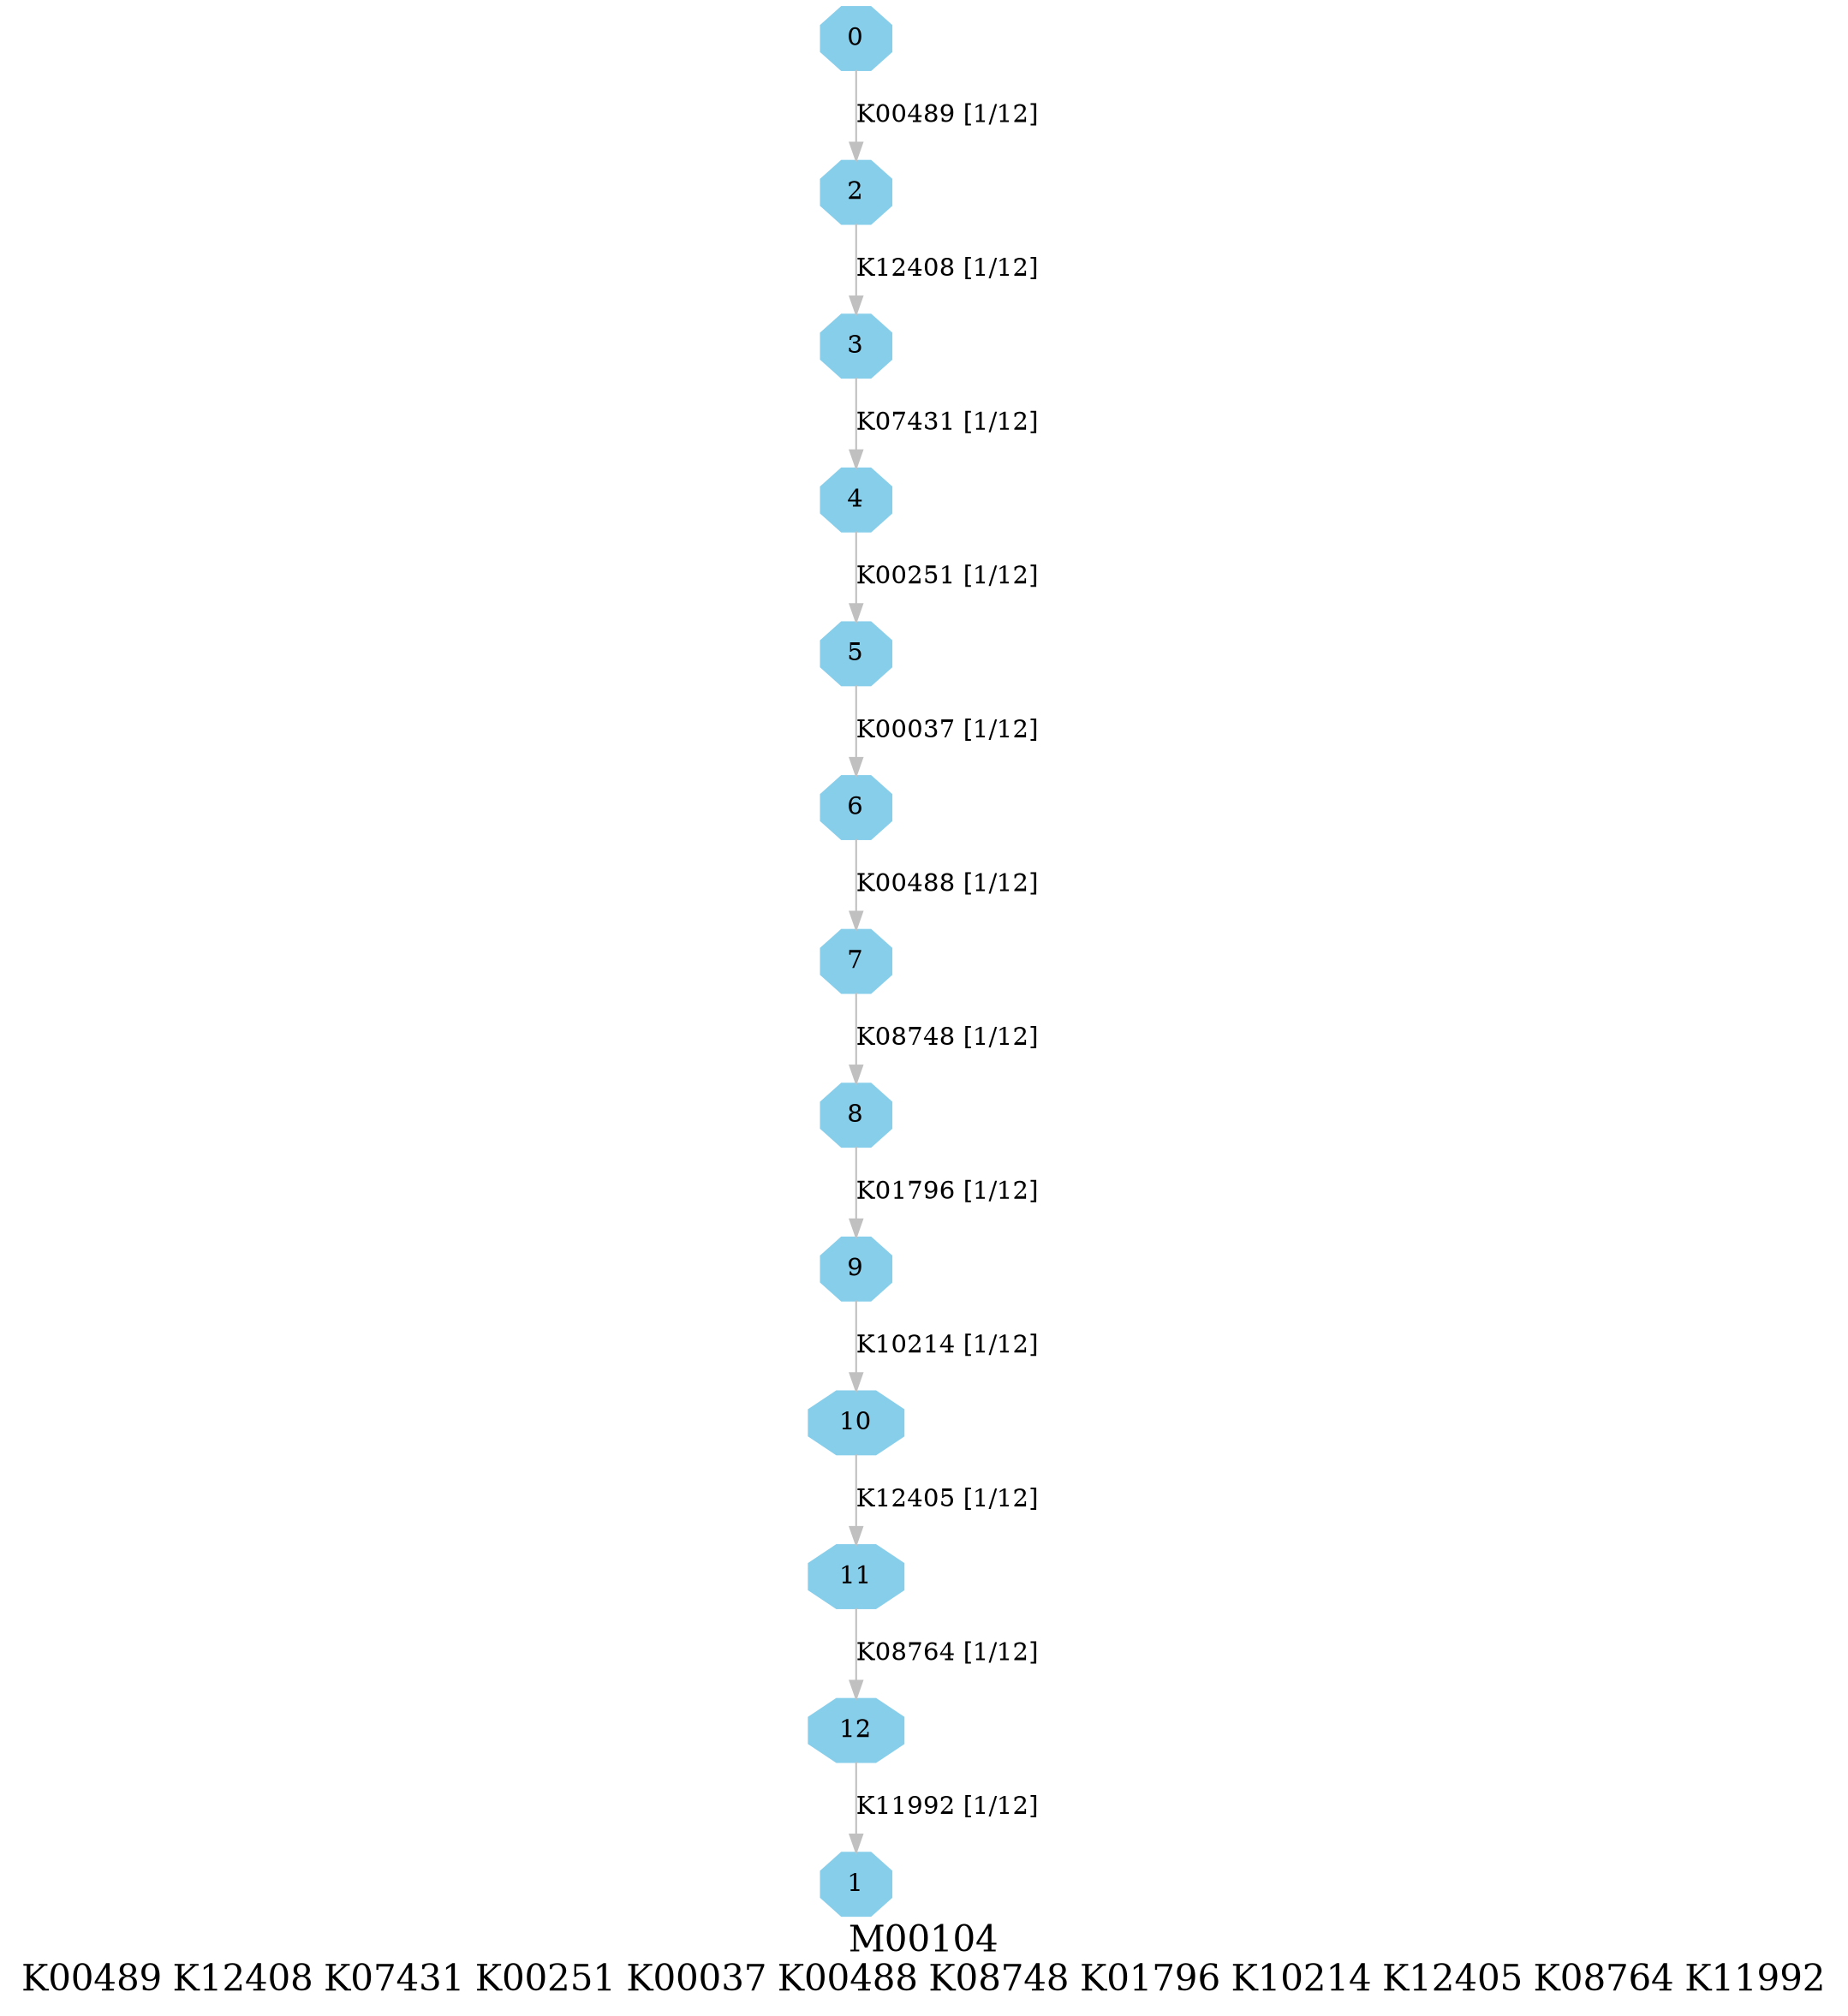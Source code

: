 digraph G {
graph [label="M00104
K00489 K12408 K07431 K00251 K00037 K00488 K08748 K01796 K10214 K12405 K08764 K11992",fontsize=20];
node [shape=box,style=filled];
edge [len=3,color=grey];
{node [width=.3,height=.3,shape=octagon,style=filled,color=skyblue] 0 1 2 3 4 5 6 7 8 9 10 11 12 }
0 -> 2 [label="K00489 [1/12]"];
2 -> 3 [label="K12408 [1/12]"];
3 -> 4 [label="K07431 [1/12]"];
4 -> 5 [label="K00251 [1/12]"];
5 -> 6 [label="K00037 [1/12]"];
6 -> 7 [label="K00488 [1/12]"];
7 -> 8 [label="K08748 [1/12]"];
8 -> 9 [label="K01796 [1/12]"];
9 -> 10 [label="K10214 [1/12]"];
10 -> 11 [label="K12405 [1/12]"];
11 -> 12 [label="K08764 [1/12]"];
12 -> 1 [label="K11992 [1/12]"];
}